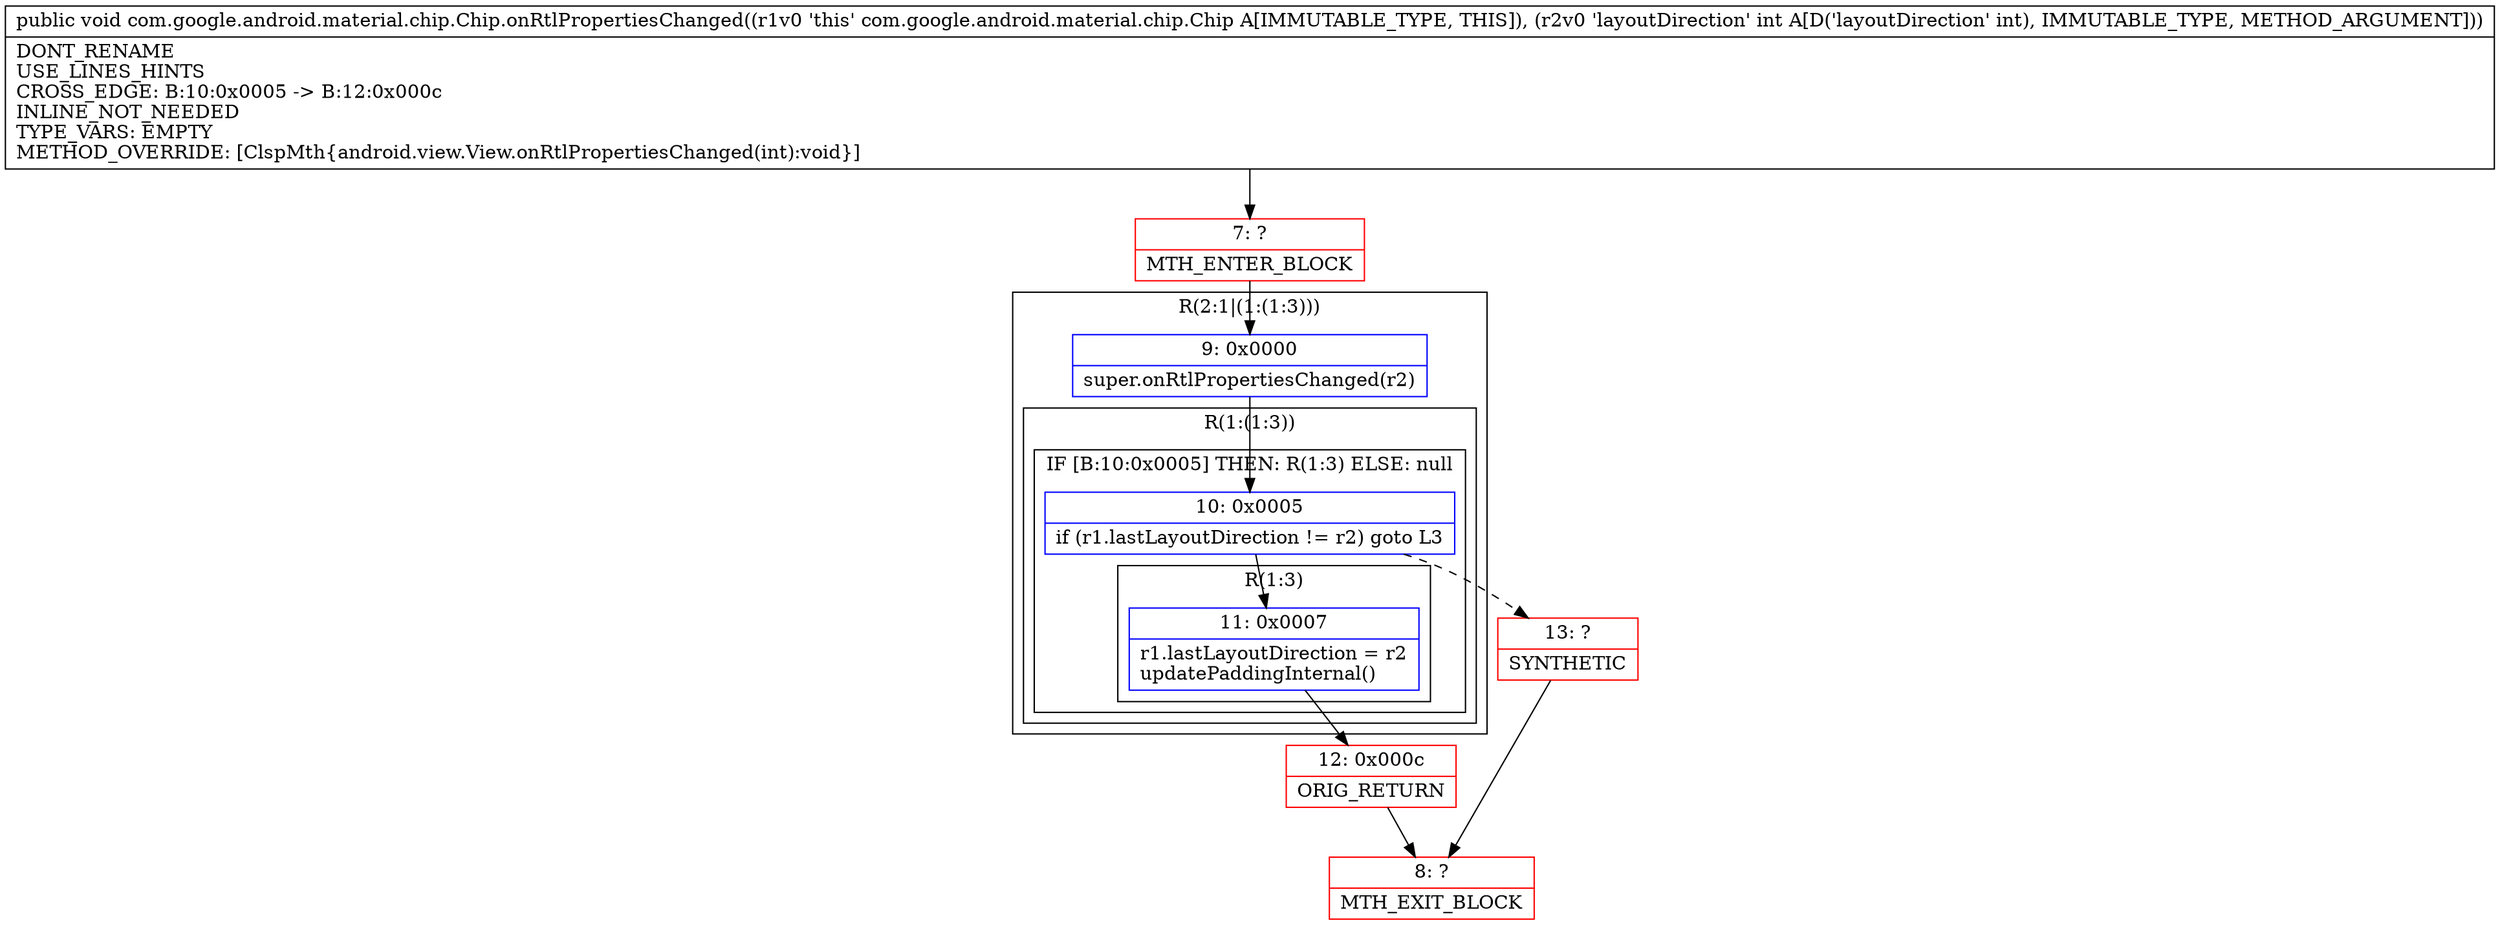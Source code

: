 digraph "CFG forcom.google.android.material.chip.Chip.onRtlPropertiesChanged(I)V" {
subgraph cluster_Region_637484243 {
label = "R(2:1|(1:(1:3)))";
node [shape=record,color=blue];
Node_9 [shape=record,label="{9\:\ 0x0000|super.onRtlPropertiesChanged(r2)\l}"];
subgraph cluster_Region_1325806235 {
label = "R(1:(1:3))";
node [shape=record,color=blue];
subgraph cluster_IfRegion_1594895157 {
label = "IF [B:10:0x0005] THEN: R(1:3) ELSE: null";
node [shape=record,color=blue];
Node_10 [shape=record,label="{10\:\ 0x0005|if (r1.lastLayoutDirection != r2) goto L3\l}"];
subgraph cluster_Region_1229160869 {
label = "R(1:3)";
node [shape=record,color=blue];
Node_11 [shape=record,label="{11\:\ 0x0007|r1.lastLayoutDirection = r2\lupdatePaddingInternal()\l}"];
}
}
}
}
Node_7 [shape=record,color=red,label="{7\:\ ?|MTH_ENTER_BLOCK\l}"];
Node_12 [shape=record,color=red,label="{12\:\ 0x000c|ORIG_RETURN\l}"];
Node_8 [shape=record,color=red,label="{8\:\ ?|MTH_EXIT_BLOCK\l}"];
Node_13 [shape=record,color=red,label="{13\:\ ?|SYNTHETIC\l}"];
MethodNode[shape=record,label="{public void com.google.android.material.chip.Chip.onRtlPropertiesChanged((r1v0 'this' com.google.android.material.chip.Chip A[IMMUTABLE_TYPE, THIS]), (r2v0 'layoutDirection' int A[D('layoutDirection' int), IMMUTABLE_TYPE, METHOD_ARGUMENT]))  | DONT_RENAME\lUSE_LINES_HINTS\lCROSS_EDGE: B:10:0x0005 \-\> B:12:0x000c\lINLINE_NOT_NEEDED\lTYPE_VARS: EMPTY\lMETHOD_OVERRIDE: [ClspMth\{android.view.View.onRtlPropertiesChanged(int):void\}]\l}"];
MethodNode -> Node_7;Node_9 -> Node_10;
Node_10 -> Node_11;
Node_10 -> Node_13[style=dashed];
Node_11 -> Node_12;
Node_7 -> Node_9;
Node_12 -> Node_8;
Node_13 -> Node_8;
}

